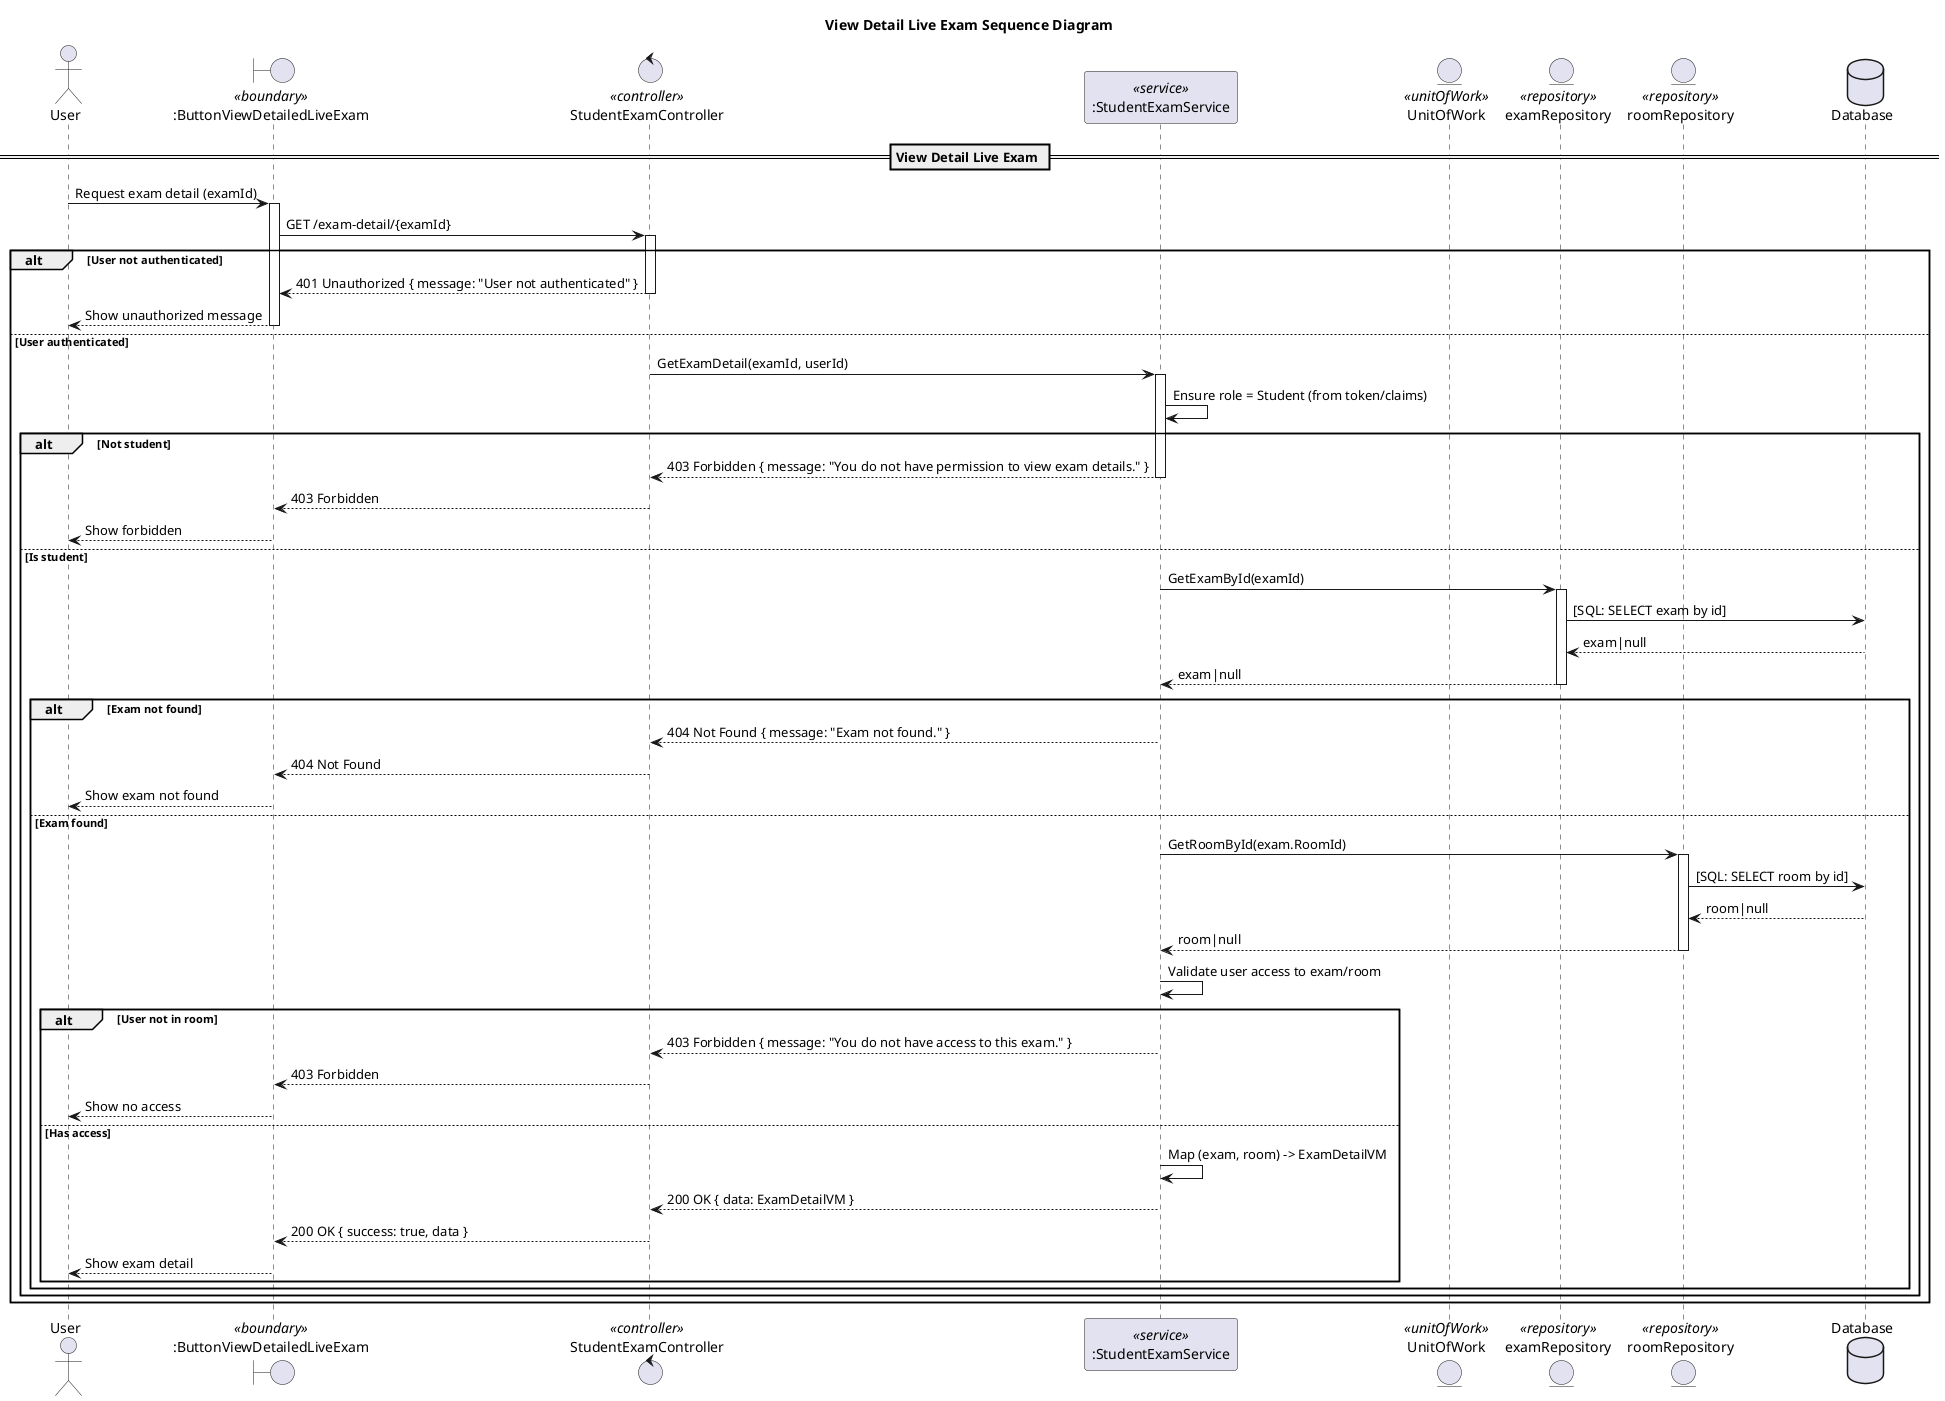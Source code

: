 @startuml
title View Detail Live Exam Sequence Diagram 
actor "User" as Client
boundary ":ButtonViewDetailedLiveExam" as UI <<boundary>>
control "StudentExamController" as Controller <<controller>>
participant ":StudentExamService" as Service <<service>>
entity "UnitOfWork" as UoW <<unitOfWork>>

entity "examRepository" as ExamRepo <<repository>>
entity "roomRepository" as RoomRepo <<repository>>

database "Database" as DB

== View Detail Live Exam ==

Client -> UI: Request exam detail (examId)
activate UI
UI -> Controller: GET /exam-detail/{examId}
activate Controller

alt User not authenticated
  Controller --> UI: 401 Unauthorized { message: "User not authenticated" }
  deactivate Controller
  UI --> Client: Show unauthorized message
  deactivate UI
else User authenticated
  Controller -> Service: GetExamDetail(examId, userId)
  activate Service

  '--- Authorization (must be Student) ---
  Service -> Service: Ensure role = Student (from token/claims)
  alt Not student
    Service --> Controller: 403 Forbidden { message: "You do not have permission to view exam details." }
    deactivate Service
    Controller --> UI: 403 Forbidden
    deactivate Controller
    UI --> Client: Show forbidden
    deactivate UI
  else Is student
    '--- Load Exam ---
    Service -> ExamRepo: GetExamById(examId)
    activate ExamRepo
    ExamRepo -> DB: [SQL: SELECT exam by id]
    DB --> ExamRepo: exam|null
    ExamRepo --> Service: exam|null
    deactivate ExamRepo

    alt Exam not found
      Service --> Controller: 404 Not Found { message: "Exam not found." }
      deactivate Service
      Controller --> UI: 404 Not Found
      deactivate Controller
      UI --> Client: Show exam not found
      deactivate UI
    else Exam found
      '--- Load Room for the exam ---
      Service -> RoomRepo: GetRoomById(exam.RoomId)
      activate RoomRepo
      RoomRepo -> DB: [SQL: SELECT room by id]
      DB --> RoomRepo: room|null
      RoomRepo --> Service: room|null
      deactivate RoomRepo

      '--- Access check: student must belong to this room (service-level) ---
      Service -> Service: Validate user access to exam/room
      alt User not in room
        Service --> Controller: 403 Forbidden { message: "You do not have access to this exam." }
        deactivate Service
        Controller --> UI: 403 Forbidden
        deactivate Controller
        UI --> Client: Show no access
        deactivate UI
      else Has access
        Service -> Service: Map (exam, room) -> ExamDetailVM
        Service --> Controller: 200 OK { data: ExamDetailVM }
        deactivate Service
        Controller --> UI: 200 OK { success: true, data }
        deactivate Controller
        UI --> Client: Show exam detail
        deactivate UI
      end alt
    end alt
  end alt
end alt
@enduml
